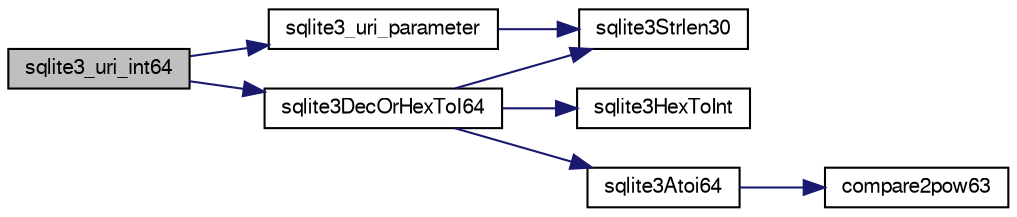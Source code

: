 digraph "sqlite3_uri_int64"
{
  edge [fontname="FreeSans",fontsize="10",labelfontname="FreeSans",labelfontsize="10"];
  node [fontname="FreeSans",fontsize="10",shape=record];
  rankdir="LR";
  Node390806 [label="sqlite3_uri_int64",height=0.2,width=0.4,color="black", fillcolor="grey75", style="filled", fontcolor="black"];
  Node390806 -> Node390807 [color="midnightblue",fontsize="10",style="solid",fontname="FreeSans"];
  Node390807 [label="sqlite3_uri_parameter",height=0.2,width=0.4,color="black", fillcolor="white", style="filled",URL="$sqlite3_8c.html#ac458a31f6d1ac77f3458747610fb05a0"];
  Node390807 -> Node390808 [color="midnightblue",fontsize="10",style="solid",fontname="FreeSans"];
  Node390808 [label="sqlite3Strlen30",height=0.2,width=0.4,color="black", fillcolor="white", style="filled",URL="$sqlite3_8c.html#a3dcd80ba41f1a308193dee74857b62a7"];
  Node390806 -> Node390809 [color="midnightblue",fontsize="10",style="solid",fontname="FreeSans"];
  Node390809 [label="sqlite3DecOrHexToI64",height=0.2,width=0.4,color="black", fillcolor="white", style="filled",URL="$sqlite3_8c.html#a10bcb051eb14e5a26b3f50aa3dfb0170"];
  Node390809 -> Node390810 [color="midnightblue",fontsize="10",style="solid",fontname="FreeSans"];
  Node390810 [label="sqlite3HexToInt",height=0.2,width=0.4,color="black", fillcolor="white", style="filled",URL="$sqlite3_8c.html#ae3802c77b18399c03c8c9f973ff47239"];
  Node390809 -> Node390811 [color="midnightblue",fontsize="10",style="solid",fontname="FreeSans"];
  Node390811 [label="sqlite3Atoi64",height=0.2,width=0.4,color="black", fillcolor="white", style="filled",URL="$sqlite3_8c.html#a5b13083911b3dc0a0b54f43acc686a39"];
  Node390811 -> Node390812 [color="midnightblue",fontsize="10",style="solid",fontname="FreeSans"];
  Node390812 [label="compare2pow63",height=0.2,width=0.4,color="black", fillcolor="white", style="filled",URL="$sqlite3_8c.html#adcbebdd3f570175519922276b83132e0"];
  Node390809 -> Node390808 [color="midnightblue",fontsize="10",style="solid",fontname="FreeSans"];
}
